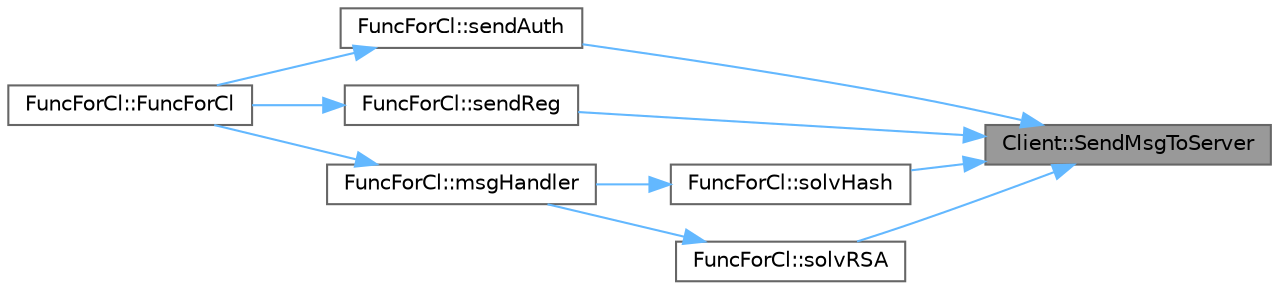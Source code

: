 digraph "Client::SendMsgToServer"
{
 // LATEX_PDF_SIZE
  bgcolor="transparent";
  edge [fontname=Helvetica,fontsize=10,labelfontname=Helvetica,labelfontsize=10];
  node [fontname=Helvetica,fontsize=10,shape=box,height=0.2,width=0.4];
  rankdir="RL";
  Node1 [id="Node000001",label="Client::SendMsgToServer",height=0.2,width=0.4,color="gray40", fillcolor="grey60", style="filled", fontcolor="black",tooltip="Отправка сообщения на сервер"];
  Node1 -> Node2 [id="edge1_Node000001_Node000002",dir="back",color="steelblue1",style="solid",tooltip=" "];
  Node2 [id="Node000002",label="FuncForCl::sendAuth",height=0.2,width=0.4,color="grey40", fillcolor="white", style="filled",URL="$class_func_for_cl.html#a51c878729d4eae181f4bf649f0480de1",tooltip="Слот для отправки запроса авторизации"];
  Node2 -> Node3 [id="edge2_Node000002_Node000003",dir="back",color="steelblue1",style="solid",tooltip=" "];
  Node3 [id="Node000003",label="FuncForCl::FuncForCl",height=0.2,width=0.4,color="grey40", fillcolor="white", style="filled",URL="$class_func_for_cl.html#af622c2b245faec6c4ff077b26928c313",tooltip="Конструктор класса"];
  Node1 -> Node4 [id="edge3_Node000001_Node000004",dir="back",color="steelblue1",style="solid",tooltip=" "];
  Node4 [id="Node000004",label="FuncForCl::sendReg",height=0.2,width=0.4,color="grey40", fillcolor="white", style="filled",URL="$class_func_for_cl.html#a5b87b9a6ce64e4983e614fd064f7ec67",tooltip="Слот для отправки запроса регистрации"];
  Node4 -> Node3 [id="edge4_Node000004_Node000003",dir="back",color="steelblue1",style="solid",tooltip=" "];
  Node1 -> Node5 [id="edge5_Node000001_Node000005",dir="back",color="steelblue1",style="solid",tooltip=" "];
  Node5 [id="Node000005",label="FuncForCl::solvHash",height=0.2,width=0.4,color="grey40", fillcolor="white", style="filled",URL="$class_func_for_cl.html#ab4ff8af6ab0b4394726dea10daf18ace",tooltip="Слот для решения задачи хеширования."];
  Node5 -> Node6 [id="edge6_Node000005_Node000006",dir="back",color="steelblue1",style="solid",tooltip=" "];
  Node6 [id="Node000006",label="FuncForCl::msgHandler",height=0.2,width=0.4,color="grey40", fillcolor="white", style="filled",URL="$class_func_for_cl.html#ac448902cc416f4e095c09620ca5f5374",tooltip="Слот для обработки сообщения от сервера"];
  Node6 -> Node3 [id="edge7_Node000006_Node000003",dir="back",color="steelblue1",style="solid",tooltip=" "];
  Node1 -> Node7 [id="edge8_Node000001_Node000007",dir="back",color="steelblue1",style="solid",tooltip=" "];
  Node7 [id="Node000007",label="FuncForCl::solvRSA",height=0.2,width=0.4,color="grey40", fillcolor="white", style="filled",URL="$class_func_for_cl.html#a303e1b7a10bf8363f34e4d09d9ec00c4",tooltip="Слот для решения задачи RSA."];
  Node7 -> Node6 [id="edge9_Node000007_Node000006",dir="back",color="steelblue1",style="solid",tooltip=" "];
}
